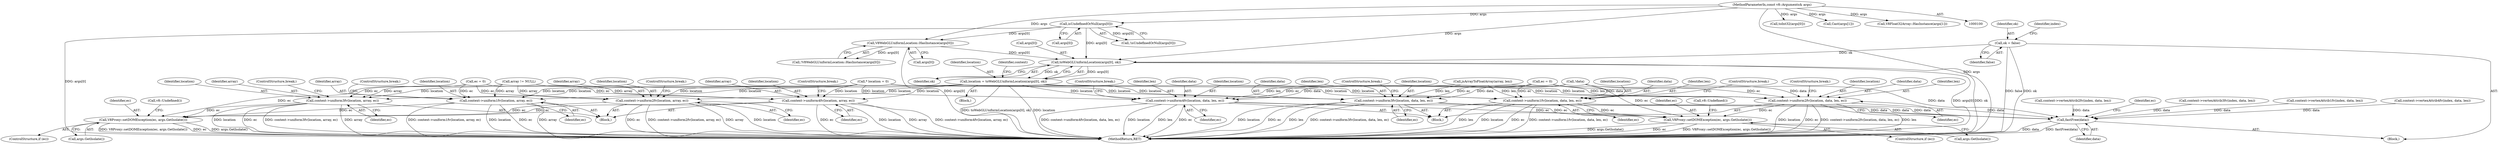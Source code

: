 digraph "0_Chrome_e9372a1bfd3588a80fcf49aa07321f0971dd6091_64@array" {
"1000157" [label="(Call,toWebGLUniformLocation(args[0], ok))"];
"1000147" [label="(Call,V8WebGLUniformLocation::HasInstance(args[0]))"];
"1000142" [label="(Call,isUndefinedOrNull(args[0]))"];
"1000101" [label="(MethodParameterIn,const v8::Arguments& args)"];
"1000112" [label="(Call,ok = false)"];
"1000155" [label="(Call,location = toWebGLUniformLocation(args[0], ok))"];
"1000190" [label="(Call,context->uniform1fv(location, array, ec))"];
"1000238" [label="(Call,V8Proxy::setDOMException(ec, args.GetIsolate()))"];
"1000196" [label="(Call,context->uniform2fv(location, array, ec))"];
"1000202" [label="(Call,context->uniform3fv(location, array, ec))"];
"1000208" [label="(Call,context->uniform4fv(location, array, ec))"];
"1000283" [label="(Call,context->uniform1fv(location, data, len, ec))"];
"1000337" [label="(Call,fastFree(data))"];
"1000341" [label="(Call,V8Proxy::setDOMException(ec, args.GetIsolate()))"];
"1000290" [label="(Call,context->uniform2fv(location, data, len, ec))"];
"1000297" [label="(Call,context->uniform3fv(location, data, len, ec))"];
"1000304" [label="(Call,context->uniform4fv(location, data, len, ec))"];
"1000281" [label="(Block,)"];
"1000142" [label="(Call,isUndefinedOrNull(args[0]))"];
"1000103" [label="(Block,)"];
"1000155" [label="(Call,location = toWebGLUniformLocation(args[0], ok))"];
"1000267" [label="(Call,!data)"];
"1000300" [label="(Identifier,len)"];
"1000317" [label="(Call,context->vertexAttrib2fv(index, data, len))"];
"1000192" [label="(Identifier,array)"];
"1000239" [label="(Identifier,ec)"];
"1000112" [label="(Call,ok = false)"];
"1000198" [label="(Identifier,array)"];
"1000297" [label="(Call,context->uniform3fv(location, data, len, ec))"];
"1000340" [label="(Identifier,ec)"];
"1000342" [label="(Identifier,ec)"];
"1000276" [label="(Call,ec = 0)"];
"1000193" [label="(Identifier,ec)"];
"1000345" [label="(Call,v8::Undefined())"];
"1000212" [label="(ControlStructure,break;)"];
"1000236" [label="(ControlStructure,if (ec))"];
"1000114" [label="(Identifier,false)"];
"1000121" [label="(Call,* location = 0)"];
"1000302" [label="(ControlStructure,break;)"];
"1000194" [label="(ControlStructure,break;)"];
"1000210" [label="(Identifier,array)"];
"1000101" [label="(MethodParameterIn,const v8::Arguments& args)"];
"1000141" [label="(Call,!isUndefinedOrNull(args[0]))"];
"1000183" [label="(Call,ec = 0)"];
"1000156" [label="(Identifier,location)"];
"1000242" [label="(Call,v8::Undefined())"];
"1000203" [label="(Identifier,location)"];
"1000346" [label="(MethodReturn,RET)"];
"1000129" [label="(Call,toInt32(args[0]))"];
"1000284" [label="(Identifier,location)"];
"1000147" [label="(Call,V8WebGLUniformLocation::HasInstance(args[0]))"];
"1000209" [label="(Identifier,location)"];
"1000240" [label="(Call,args.GetIsolate())"];
"1000252" [label="(Call,Cast(args[1]))"];
"1000134" [label="(Block,)"];
"1000298" [label="(Identifier,location)"];
"1000305" [label="(Identifier,location)"];
"1000238" [label="(Call,V8Proxy::setDOMException(ec, args.GetIsolate()))"];
"1000199" [label="(Identifier,ec)"];
"1000341" [label="(Call,V8Proxy::setDOMException(ec, args.GetIsolate()))"];
"1000263" [label="(Call,jsArrayToFloatArray(array, len))"];
"1000158" [label="(Call,args[0])"];
"1000204" [label="(Identifier,array)"];
"1000285" [label="(Identifier,data)"];
"1000295" [label="(ControlStructure,break;)"];
"1000191" [label="(Identifier,location)"];
"1000188" [label="(Block,)"];
"1000143" [label="(Call,args[0])"];
"1000337" [label="(Call,fastFree(data))"];
"1000117" [label="(Identifier,index)"];
"1000283" [label="(Call,context->uniform1fv(location, data, len, ec))"];
"1000323" [label="(Call,context->vertexAttrib3fv(index, data, len))"];
"1000308" [label="(Identifier,ec)"];
"1000113" [label="(Identifier,ok)"];
"1000206" [label="(ControlStructure,break;)"];
"1000164" [label="(Identifier,context)"];
"1000311" [label="(Call,context->vertexAttrib1fv(index, data, len))"];
"1000309" [label="(ControlStructure,break;)"];
"1000202" [label="(Call,context->uniform3fv(location, array, ec))"];
"1000197" [label="(Identifier,location)"];
"1000211" [label="(Identifier,ec)"];
"1000287" [label="(Identifier,ec)"];
"1000339" [label="(ControlStructure,if (ec))"];
"1000196" [label="(Call,context->uniform2fv(location, array, ec))"];
"1000304" [label="(Call,context->uniform4fv(location, data, len, ec))"];
"1000329" [label="(Call,context->vertexAttrib4fv(index, data, len))"];
"1000307" [label="(Identifier,len)"];
"1000148" [label="(Call,args[0])"];
"1000286" [label="(Identifier,len)"];
"1000146" [label="(Call,!V8WebGLUniformLocation::HasInstance(args[0]))"];
"1000338" [label="(Identifier,data)"];
"1000299" [label="(Identifier,data)"];
"1000291" [label="(Identifier,location)"];
"1000190" [label="(Call,context->uniform1fv(location, array, ec))"];
"1000157" [label="(Call,toWebGLUniformLocation(args[0], ok))"];
"1000294" [label="(Identifier,ec)"];
"1000200" [label="(ControlStructure,break;)"];
"1000168" [label="(Call,V8Float32Array::HasInstance(args[1]))"];
"1000161" [label="(Identifier,ok)"];
"1000301" [label="(Identifier,ec)"];
"1000290" [label="(Call,context->uniform2fv(location, data, len, ec))"];
"1000292" [label="(Identifier,data)"];
"1000306" [label="(Identifier,data)"];
"1000288" [label="(ControlStructure,break;)"];
"1000343" [label="(Call,args.GetIsolate())"];
"1000208" [label="(Call,context->uniform4fv(location, array, ec))"];
"1000179" [label="(Call,array != NULL)"];
"1000205" [label="(Identifier,ec)"];
"1000293" [label="(Identifier,len)"];
"1000157" -> "1000155"  [label="AST: "];
"1000157" -> "1000161"  [label="CFG: "];
"1000158" -> "1000157"  [label="AST: "];
"1000161" -> "1000157"  [label="AST: "];
"1000155" -> "1000157"  [label="CFG: "];
"1000157" -> "1000346"  [label="DDG: args[0]"];
"1000157" -> "1000346"  [label="DDG: ok"];
"1000157" -> "1000155"  [label="DDG: args[0]"];
"1000157" -> "1000155"  [label="DDG: ok"];
"1000147" -> "1000157"  [label="DDG: args[0]"];
"1000142" -> "1000157"  [label="DDG: args[0]"];
"1000101" -> "1000157"  [label="DDG: args"];
"1000112" -> "1000157"  [label="DDG: ok"];
"1000147" -> "1000146"  [label="AST: "];
"1000147" -> "1000148"  [label="CFG: "];
"1000148" -> "1000147"  [label="AST: "];
"1000146" -> "1000147"  [label="CFG: "];
"1000147" -> "1000346"  [label="DDG: args[0]"];
"1000147" -> "1000146"  [label="DDG: args[0]"];
"1000142" -> "1000147"  [label="DDG: args[0]"];
"1000101" -> "1000147"  [label="DDG: args"];
"1000142" -> "1000141"  [label="AST: "];
"1000142" -> "1000143"  [label="CFG: "];
"1000143" -> "1000142"  [label="AST: "];
"1000141" -> "1000142"  [label="CFG: "];
"1000142" -> "1000346"  [label="DDG: args[0]"];
"1000142" -> "1000141"  [label="DDG: args[0]"];
"1000101" -> "1000142"  [label="DDG: args"];
"1000101" -> "1000100"  [label="AST: "];
"1000101" -> "1000346"  [label="DDG: args"];
"1000101" -> "1000129"  [label="DDG: args"];
"1000101" -> "1000168"  [label="DDG: args"];
"1000101" -> "1000252"  [label="DDG: args"];
"1000112" -> "1000103"  [label="AST: "];
"1000112" -> "1000114"  [label="CFG: "];
"1000113" -> "1000112"  [label="AST: "];
"1000114" -> "1000112"  [label="AST: "];
"1000117" -> "1000112"  [label="CFG: "];
"1000112" -> "1000346"  [label="DDG: false"];
"1000112" -> "1000346"  [label="DDG: ok"];
"1000155" -> "1000134"  [label="AST: "];
"1000156" -> "1000155"  [label="AST: "];
"1000164" -> "1000155"  [label="CFG: "];
"1000155" -> "1000346"  [label="DDG: toWebGLUniformLocation(args[0], ok)"];
"1000155" -> "1000346"  [label="DDG: location"];
"1000155" -> "1000190"  [label="DDG: location"];
"1000155" -> "1000196"  [label="DDG: location"];
"1000155" -> "1000202"  [label="DDG: location"];
"1000155" -> "1000208"  [label="DDG: location"];
"1000155" -> "1000283"  [label="DDG: location"];
"1000155" -> "1000290"  [label="DDG: location"];
"1000155" -> "1000297"  [label="DDG: location"];
"1000155" -> "1000304"  [label="DDG: location"];
"1000190" -> "1000188"  [label="AST: "];
"1000190" -> "1000193"  [label="CFG: "];
"1000191" -> "1000190"  [label="AST: "];
"1000192" -> "1000190"  [label="AST: "];
"1000193" -> "1000190"  [label="AST: "];
"1000194" -> "1000190"  [label="CFG: "];
"1000190" -> "1000346"  [label="DDG: context->uniform1fv(location, array, ec)"];
"1000190" -> "1000346"  [label="DDG: location"];
"1000190" -> "1000346"  [label="DDG: ec"];
"1000190" -> "1000346"  [label="DDG: array"];
"1000121" -> "1000190"  [label="DDG: location"];
"1000179" -> "1000190"  [label="DDG: array"];
"1000183" -> "1000190"  [label="DDG: ec"];
"1000190" -> "1000238"  [label="DDG: ec"];
"1000238" -> "1000236"  [label="AST: "];
"1000238" -> "1000240"  [label="CFG: "];
"1000239" -> "1000238"  [label="AST: "];
"1000240" -> "1000238"  [label="AST: "];
"1000242" -> "1000238"  [label="CFG: "];
"1000238" -> "1000346"  [label="DDG: ec"];
"1000238" -> "1000346"  [label="DDG: args.GetIsolate()"];
"1000238" -> "1000346"  [label="DDG: V8Proxy::setDOMException(ec, args.GetIsolate())"];
"1000183" -> "1000238"  [label="DDG: ec"];
"1000196" -> "1000238"  [label="DDG: ec"];
"1000202" -> "1000238"  [label="DDG: ec"];
"1000208" -> "1000238"  [label="DDG: ec"];
"1000196" -> "1000188"  [label="AST: "];
"1000196" -> "1000199"  [label="CFG: "];
"1000197" -> "1000196"  [label="AST: "];
"1000198" -> "1000196"  [label="AST: "];
"1000199" -> "1000196"  [label="AST: "];
"1000200" -> "1000196"  [label="CFG: "];
"1000196" -> "1000346"  [label="DDG: location"];
"1000196" -> "1000346"  [label="DDG: ec"];
"1000196" -> "1000346"  [label="DDG: context->uniform2fv(location, array, ec)"];
"1000196" -> "1000346"  [label="DDG: array"];
"1000121" -> "1000196"  [label="DDG: location"];
"1000179" -> "1000196"  [label="DDG: array"];
"1000183" -> "1000196"  [label="DDG: ec"];
"1000202" -> "1000188"  [label="AST: "];
"1000202" -> "1000205"  [label="CFG: "];
"1000203" -> "1000202"  [label="AST: "];
"1000204" -> "1000202"  [label="AST: "];
"1000205" -> "1000202"  [label="AST: "];
"1000206" -> "1000202"  [label="CFG: "];
"1000202" -> "1000346"  [label="DDG: location"];
"1000202" -> "1000346"  [label="DDG: ec"];
"1000202" -> "1000346"  [label="DDG: context->uniform3fv(location, array, ec)"];
"1000202" -> "1000346"  [label="DDG: array"];
"1000121" -> "1000202"  [label="DDG: location"];
"1000179" -> "1000202"  [label="DDG: array"];
"1000183" -> "1000202"  [label="DDG: ec"];
"1000208" -> "1000188"  [label="AST: "];
"1000208" -> "1000211"  [label="CFG: "];
"1000209" -> "1000208"  [label="AST: "];
"1000210" -> "1000208"  [label="AST: "];
"1000211" -> "1000208"  [label="AST: "];
"1000212" -> "1000208"  [label="CFG: "];
"1000208" -> "1000346"  [label="DDG: location"];
"1000208" -> "1000346"  [label="DDG: array"];
"1000208" -> "1000346"  [label="DDG: context->uniform4fv(location, array, ec)"];
"1000208" -> "1000346"  [label="DDG: ec"];
"1000121" -> "1000208"  [label="DDG: location"];
"1000179" -> "1000208"  [label="DDG: array"];
"1000183" -> "1000208"  [label="DDG: ec"];
"1000283" -> "1000281"  [label="AST: "];
"1000283" -> "1000287"  [label="CFG: "];
"1000284" -> "1000283"  [label="AST: "];
"1000285" -> "1000283"  [label="AST: "];
"1000286" -> "1000283"  [label="AST: "];
"1000287" -> "1000283"  [label="AST: "];
"1000288" -> "1000283"  [label="CFG: "];
"1000283" -> "1000346"  [label="DDG: len"];
"1000283" -> "1000346"  [label="DDG: location"];
"1000283" -> "1000346"  [label="DDG: ec"];
"1000283" -> "1000346"  [label="DDG: context->uniform1fv(location, data, len, ec)"];
"1000121" -> "1000283"  [label="DDG: location"];
"1000267" -> "1000283"  [label="DDG: data"];
"1000263" -> "1000283"  [label="DDG: len"];
"1000276" -> "1000283"  [label="DDG: ec"];
"1000283" -> "1000337"  [label="DDG: data"];
"1000283" -> "1000341"  [label="DDG: ec"];
"1000337" -> "1000103"  [label="AST: "];
"1000337" -> "1000338"  [label="CFG: "];
"1000338" -> "1000337"  [label="AST: "];
"1000340" -> "1000337"  [label="CFG: "];
"1000337" -> "1000346"  [label="DDG: data"];
"1000337" -> "1000346"  [label="DDG: fastFree(data)"];
"1000329" -> "1000337"  [label="DDG: data"];
"1000297" -> "1000337"  [label="DDG: data"];
"1000267" -> "1000337"  [label="DDG: data"];
"1000304" -> "1000337"  [label="DDG: data"];
"1000323" -> "1000337"  [label="DDG: data"];
"1000290" -> "1000337"  [label="DDG: data"];
"1000311" -> "1000337"  [label="DDG: data"];
"1000317" -> "1000337"  [label="DDG: data"];
"1000341" -> "1000339"  [label="AST: "];
"1000341" -> "1000343"  [label="CFG: "];
"1000342" -> "1000341"  [label="AST: "];
"1000343" -> "1000341"  [label="AST: "];
"1000345" -> "1000341"  [label="CFG: "];
"1000341" -> "1000346"  [label="DDG: args.GetIsolate()"];
"1000341" -> "1000346"  [label="DDG: ec"];
"1000341" -> "1000346"  [label="DDG: V8Proxy::setDOMException(ec, args.GetIsolate())"];
"1000290" -> "1000341"  [label="DDG: ec"];
"1000297" -> "1000341"  [label="DDG: ec"];
"1000276" -> "1000341"  [label="DDG: ec"];
"1000304" -> "1000341"  [label="DDG: ec"];
"1000290" -> "1000281"  [label="AST: "];
"1000290" -> "1000294"  [label="CFG: "];
"1000291" -> "1000290"  [label="AST: "];
"1000292" -> "1000290"  [label="AST: "];
"1000293" -> "1000290"  [label="AST: "];
"1000294" -> "1000290"  [label="AST: "];
"1000295" -> "1000290"  [label="CFG: "];
"1000290" -> "1000346"  [label="DDG: location"];
"1000290" -> "1000346"  [label="DDG: ec"];
"1000290" -> "1000346"  [label="DDG: context->uniform2fv(location, data, len, ec)"];
"1000290" -> "1000346"  [label="DDG: len"];
"1000121" -> "1000290"  [label="DDG: location"];
"1000267" -> "1000290"  [label="DDG: data"];
"1000263" -> "1000290"  [label="DDG: len"];
"1000276" -> "1000290"  [label="DDG: ec"];
"1000297" -> "1000281"  [label="AST: "];
"1000297" -> "1000301"  [label="CFG: "];
"1000298" -> "1000297"  [label="AST: "];
"1000299" -> "1000297"  [label="AST: "];
"1000300" -> "1000297"  [label="AST: "];
"1000301" -> "1000297"  [label="AST: "];
"1000302" -> "1000297"  [label="CFG: "];
"1000297" -> "1000346"  [label="DDG: location"];
"1000297" -> "1000346"  [label="DDG: ec"];
"1000297" -> "1000346"  [label="DDG: len"];
"1000297" -> "1000346"  [label="DDG: context->uniform3fv(location, data, len, ec)"];
"1000121" -> "1000297"  [label="DDG: location"];
"1000267" -> "1000297"  [label="DDG: data"];
"1000263" -> "1000297"  [label="DDG: len"];
"1000276" -> "1000297"  [label="DDG: ec"];
"1000304" -> "1000281"  [label="AST: "];
"1000304" -> "1000308"  [label="CFG: "];
"1000305" -> "1000304"  [label="AST: "];
"1000306" -> "1000304"  [label="AST: "];
"1000307" -> "1000304"  [label="AST: "];
"1000308" -> "1000304"  [label="AST: "];
"1000309" -> "1000304"  [label="CFG: "];
"1000304" -> "1000346"  [label="DDG: context->uniform4fv(location, data, len, ec)"];
"1000304" -> "1000346"  [label="DDG: location"];
"1000304" -> "1000346"  [label="DDG: len"];
"1000304" -> "1000346"  [label="DDG: ec"];
"1000121" -> "1000304"  [label="DDG: location"];
"1000267" -> "1000304"  [label="DDG: data"];
"1000263" -> "1000304"  [label="DDG: len"];
"1000276" -> "1000304"  [label="DDG: ec"];
}
